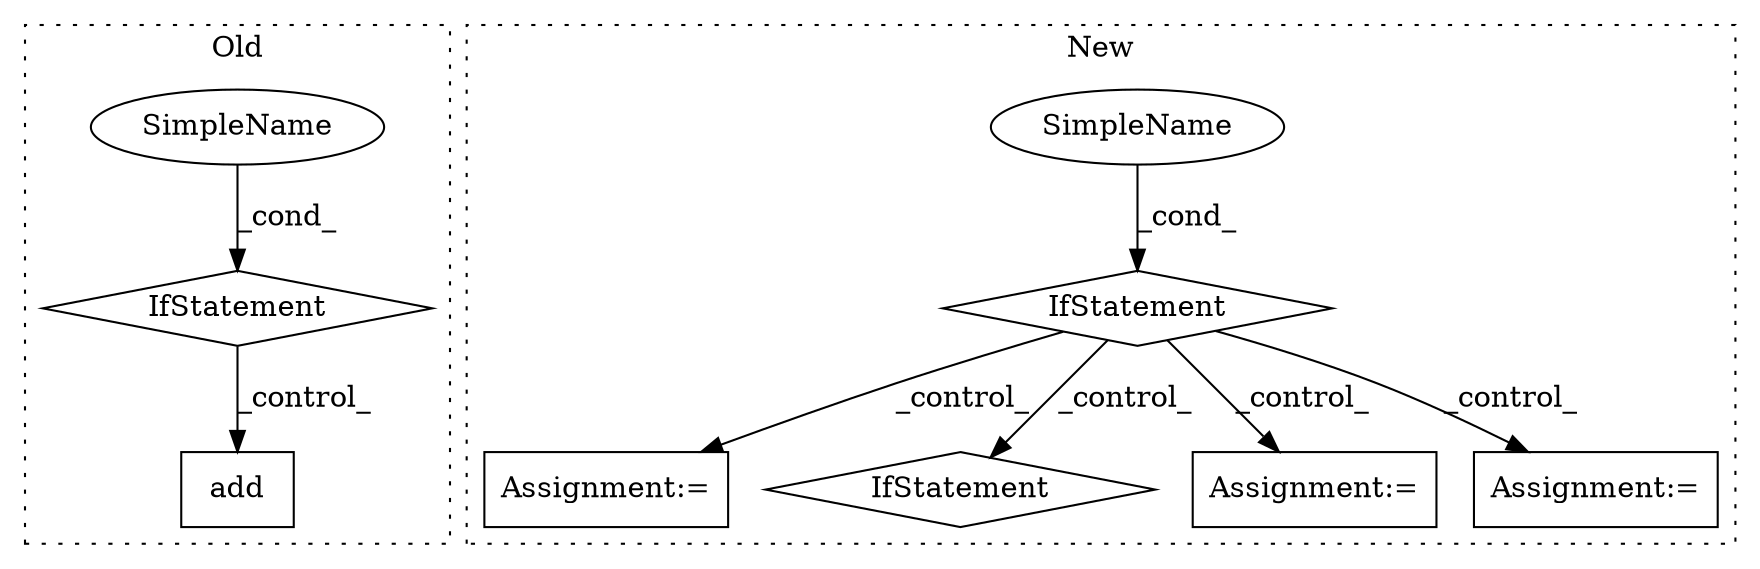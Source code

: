 digraph G {
subgraph cluster0 {
1 [label="add" a="32" s="6723,6737" l="4,1" shape="box"];
5 [label="IfStatement" a="25" s="6802" l="40" shape="diamond"];
6 [label="SimpleName" a="42" s="6837" l="5" shape="ellipse"];
label = "Old";
style="dotted";
}
subgraph cluster1 {
2 [label="IfStatement" a="25" s="6698,6762" l="4,2" shape="diamond"];
3 [label="Assignment:=" a="7" s="7063" l="1" shape="box"];
4 [label="SimpleName" a="42" s="" l="" shape="ellipse"];
7 [label="IfStatement" a="25" s="7106,7135" l="4,2" shape="diamond"];
8 [label="Assignment:=" a="7" s="6838" l="1" shape="box"];
9 [label="Assignment:=" a="7" s="6786" l="1" shape="box"];
label = "New";
style="dotted";
}
2 -> 7 [label="_control_"];
2 -> 3 [label="_control_"];
2 -> 9 [label="_control_"];
2 -> 8 [label="_control_"];
4 -> 2 [label="_cond_"];
5 -> 1 [label="_control_"];
6 -> 5 [label="_cond_"];
}